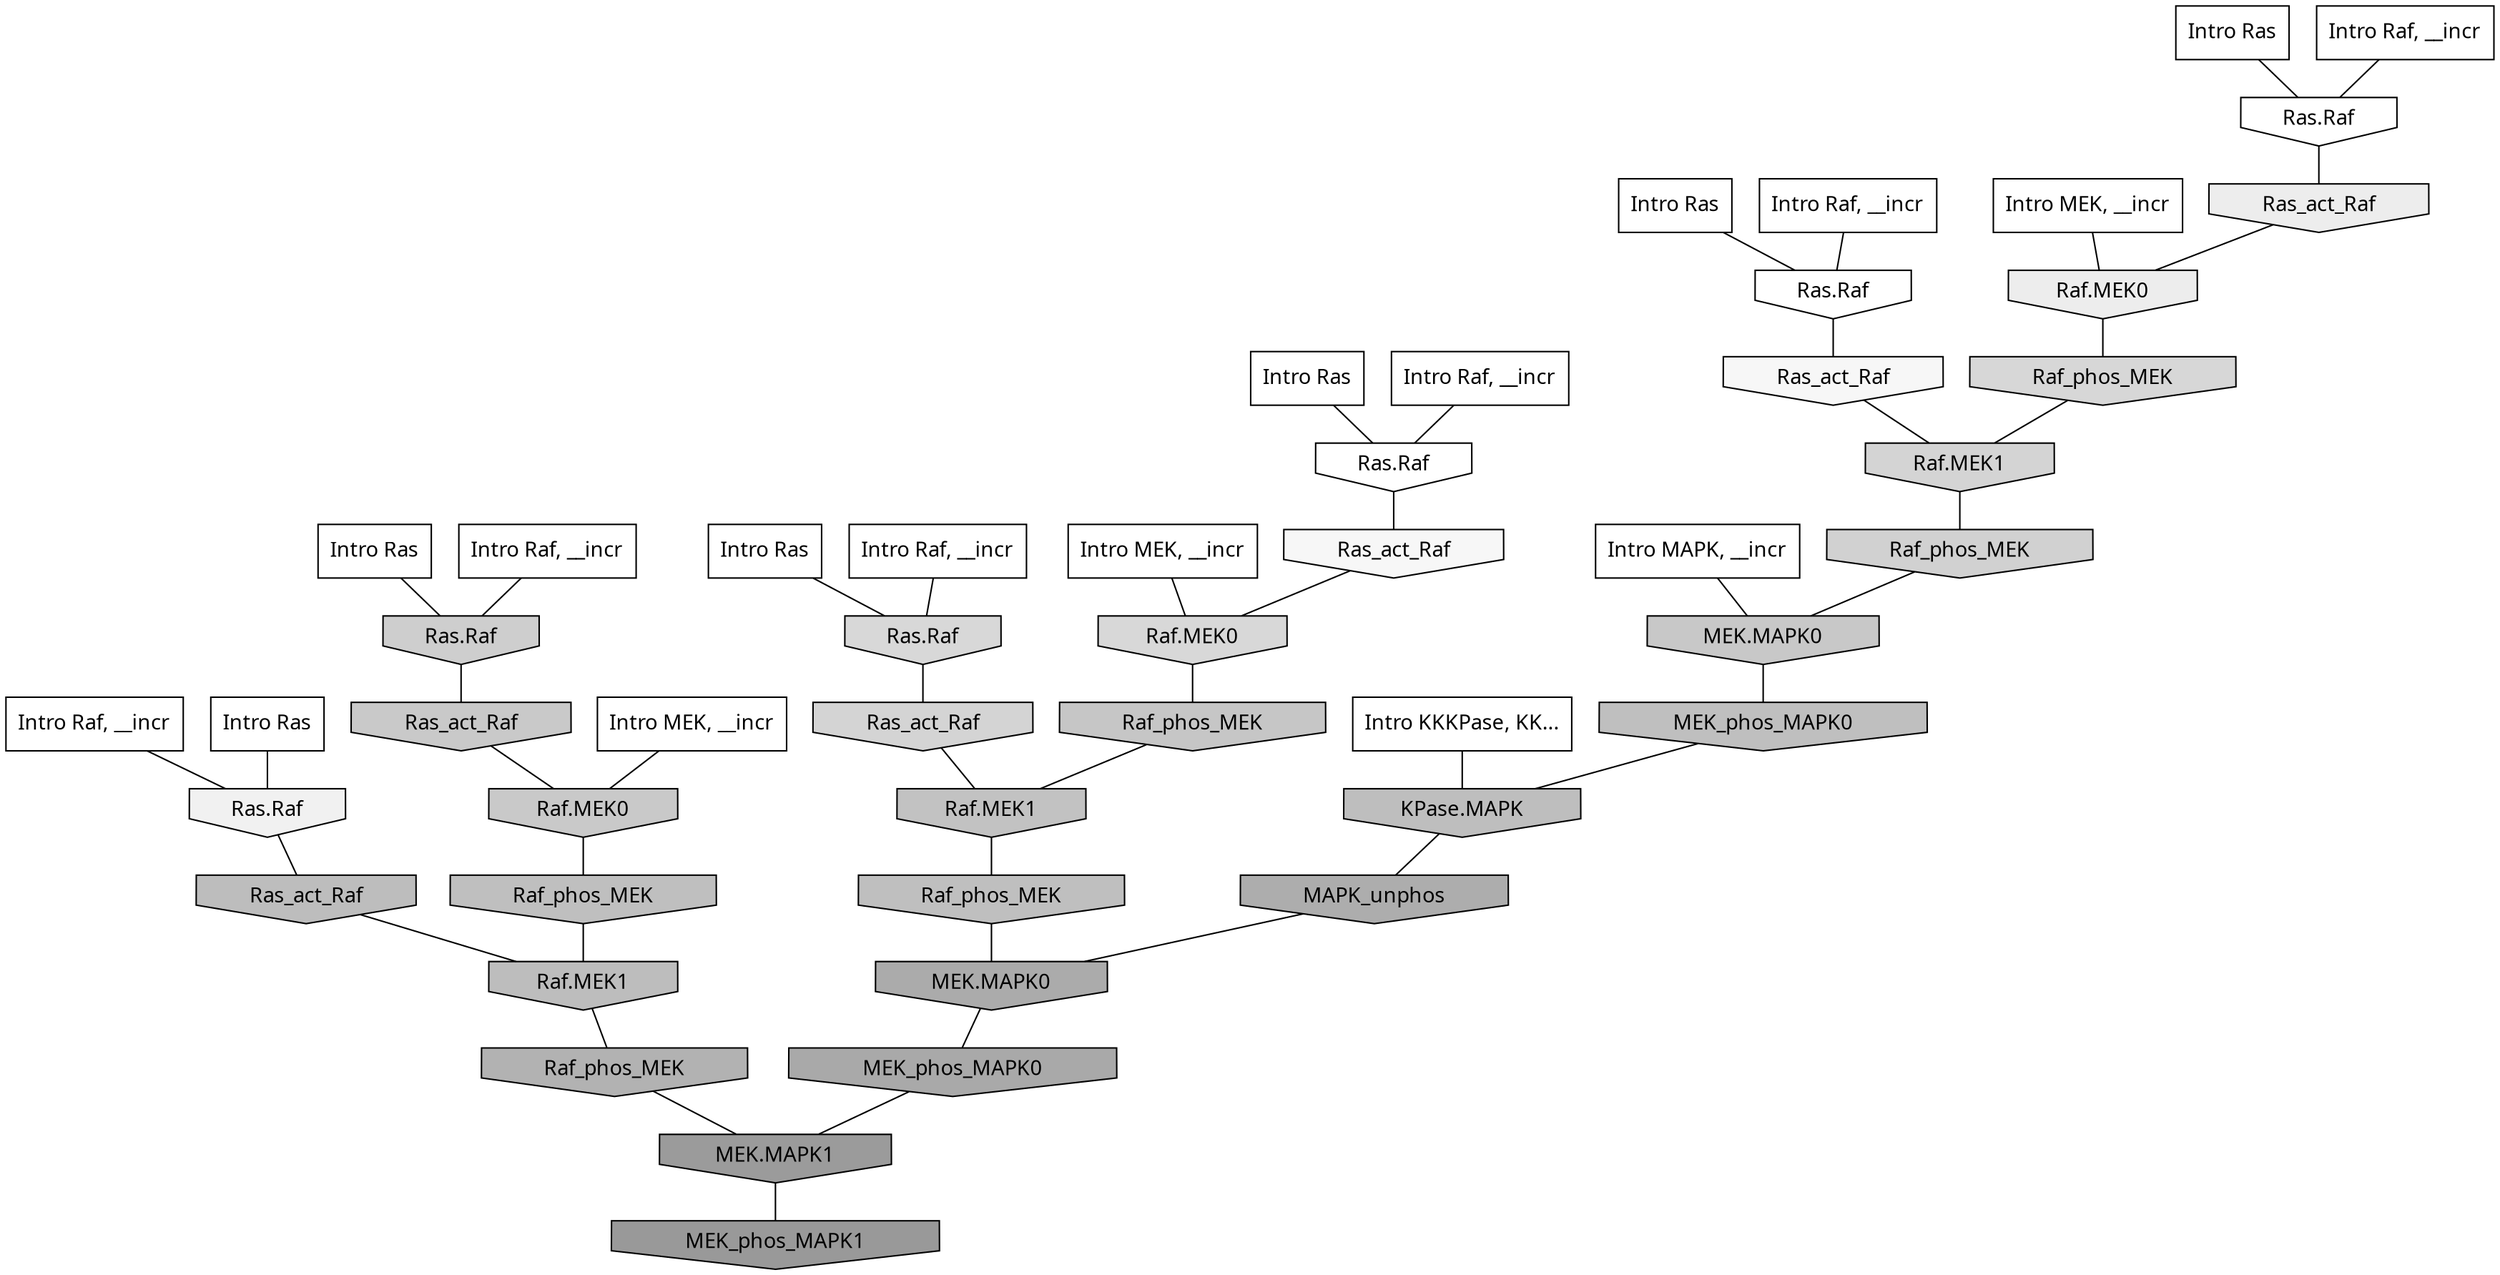 digraph G{
  rankdir="TB";
  ranksep=0.30;
  node [fontname="CMU Serif"];
  edge [fontname="CMU Serif"];
  
  7 [label="Intro Ras", shape=rectangle, style=filled, fillcolor="0.000 0.000 1.000"]
  
  16 [label="Intro Ras", shape=rectangle, style=filled, fillcolor="0.000 0.000 1.000"]
  
  17 [label="Intro Ras", shape=rectangle, style=filled, fillcolor="0.000 0.000 1.000"]
  
  40 [label="Intro Ras", shape=rectangle, style=filled, fillcolor="0.000 0.000 1.000"]
  
  62 [label="Intro Ras", shape=rectangle, style=filled, fillcolor="0.000 0.000 1.000"]
  
  89 [label="Intro Ras", shape=rectangle, style=filled, fillcolor="0.000 0.000 1.000"]
  
  415 [label="Intro Raf, __incr", shape=rectangle, style=filled, fillcolor="0.000 0.000 1.000"]
  
  495 [label="Intro Raf, __incr", shape=rectangle, style=filled, fillcolor="0.000 0.000 1.000"]
  
  529 [label="Intro Raf, __incr", shape=rectangle, style=filled, fillcolor="0.000 0.000 1.000"]
  
  683 [label="Intro Raf, __incr", shape=rectangle, style=filled, fillcolor="0.000 0.000 1.000"]
  
  689 [label="Intro Raf, __incr", shape=rectangle, style=filled, fillcolor="0.000 0.000 1.000"]
  
  692 [label="Intro Raf, __incr", shape=rectangle, style=filled, fillcolor="0.000 0.000 1.000"]
  
  1131 [label="Intro MEK, __incr", shape=rectangle, style=filled, fillcolor="0.000 0.000 1.000"]
  
  1867 [label="Intro MEK, __incr", shape=rectangle, style=filled, fillcolor="0.000 0.000 1.000"]
  
  1961 [label="Intro MEK, __incr", shape=rectangle, style=filled, fillcolor="0.000 0.000 1.000"]
  
  2297 [label="Intro MAPK, __incr", shape=rectangle, style=filled, fillcolor="0.000 0.000 1.000"]
  
  3112 [label="Intro KKKPase, KK...", shape=rectangle, style=filled, fillcolor="0.000 0.000 1.000"]
  
  3245 [label="Ras.Raf", shape=invhouse, style=filled, fillcolor="0.000 0.000 1.000"]
  
  3280 [label="Ras.Raf", shape=invhouse, style=filled, fillcolor="0.000 0.000 1.000"]
  
  3286 [label="Ras.Raf", shape=invhouse, style=filled, fillcolor="0.000 0.000 1.000"]
  
  3524 [label="Ras_act_Raf", shape=invhouse, style=filled, fillcolor="0.000 0.000 0.967"]
  
  3539 [label="Ras_act_Raf", shape=invhouse, style=filled, fillcolor="0.000 0.000 0.966"]
  
  3748 [label="Ras.Raf", shape=invhouse, style=filled, fillcolor="0.000 0.000 0.945"]
  
  3990 [label="Ras_act_Raf", shape=invhouse, style=filled, fillcolor="0.000 0.000 0.929"]
  
  3993 [label="Raf.MEK0", shape=invhouse, style=filled, fillcolor="0.000 0.000 0.929"]
  
  5376 [label="Ras.Raf", shape=invhouse, style=filled, fillcolor="0.000 0.000 0.845"]
  
  5411 [label="Raf.MEK0", shape=invhouse, style=filled, fillcolor="0.000 0.000 0.844"]
  
  5447 [label="Raf_phos_MEK", shape=invhouse, style=filled, fillcolor="0.000 0.000 0.841"]
  
  5567 [label="Ras_act_Raf", shape=invhouse, style=filled, fillcolor="0.000 0.000 0.832"]
  
  5610 [label="Raf.MEK1", shape=invhouse, style=filled, fillcolor="0.000 0.000 0.830"]
  
  5903 [label="Raf_phos_MEK", shape=invhouse, style=filled, fillcolor="0.000 0.000 0.817"]
  
  6125 [label="Ras.Raf", shape=invhouse, style=filled, fillcolor="0.000 0.000 0.805"]
  
  6572 [label="Ras_act_Raf", shape=invhouse, style=filled, fillcolor="0.000 0.000 0.787"]
  
  6575 [label="Raf.MEK0", shape=invhouse, style=filled, fillcolor="0.000 0.000 0.787"]
  
  6607 [label="MEK.MAPK0", shape=invhouse, style=filled, fillcolor="0.000 0.000 0.785"]
  
  6858 [label="Raf_phos_MEK", shape=invhouse, style=filled, fillcolor="0.000 0.000 0.776"]
  
  7321 [label="Raf.MEK1", shape=invhouse, style=filled, fillcolor="0.000 0.000 0.761"]
  
  7699 [label="Raf_phos_MEK", shape=invhouse, style=filled, fillcolor="0.000 0.000 0.750"]
  
  7773 [label="MEK_phos_MAPK0", shape=invhouse, style=filled, fillcolor="0.000 0.000 0.748"]
  
  7776 [label="Raf_phos_MEK", shape=invhouse, style=filled, fillcolor="0.000 0.000 0.748"]
  
  7828 [label="KPase.MAPK", shape=invhouse, style=filled, fillcolor="0.000 0.000 0.746"]
  
  8046 [label="Ras_act_Raf", shape=invhouse, style=filled, fillcolor="0.000 0.000 0.739"]
  
  8050 [label="Raf.MEK1", shape=invhouse, style=filled, fillcolor="0.000 0.000 0.739"]
  
  9649 [label="Raf_phos_MEK", shape=invhouse, style=filled, fillcolor="0.000 0.000 0.698"]
  
  10654 [label="MAPK_unphos", shape=invhouse, style=filled, fillcolor="0.000 0.000 0.676"]
  
  11123 [label="MEK.MAPK0", shape=invhouse, style=filled, fillcolor="0.000 0.000 0.668"]
  
  11396 [label="MEK_phos_MAPK0", shape=invhouse, style=filled, fillcolor="0.000 0.000 0.663"]
  
  15010 [label="MEK.MAPK1", shape=invhouse, style=filled, fillcolor="0.000 0.000 0.609"]
  
  15546 [label="MEK_phos_MAPK1", shape=invhouse, style=filled, fillcolor="0.000 0.000 0.600"]
  
  
  15010 -> 15546 [dir=none, color="0.000 0.000 0.000"] 
  11396 -> 15010 [dir=none, color="0.000 0.000 0.000"] 
  11123 -> 11396 [dir=none, color="0.000 0.000 0.000"] 
  10654 -> 11123 [dir=none, color="0.000 0.000 0.000"] 
  9649 -> 15010 [dir=none, color="0.000 0.000 0.000"] 
  8050 -> 9649 [dir=none, color="0.000 0.000 0.000"] 
  8046 -> 8050 [dir=none, color="0.000 0.000 0.000"] 
  7828 -> 10654 [dir=none, color="0.000 0.000 0.000"] 
  7776 -> 11123 [dir=none, color="0.000 0.000 0.000"] 
  7773 -> 7828 [dir=none, color="0.000 0.000 0.000"] 
  7699 -> 8050 [dir=none, color="0.000 0.000 0.000"] 
  7321 -> 7776 [dir=none, color="0.000 0.000 0.000"] 
  6858 -> 7321 [dir=none, color="0.000 0.000 0.000"] 
  6607 -> 7773 [dir=none, color="0.000 0.000 0.000"] 
  6575 -> 7699 [dir=none, color="0.000 0.000 0.000"] 
  6572 -> 6575 [dir=none, color="0.000 0.000 0.000"] 
  6125 -> 6572 [dir=none, color="0.000 0.000 0.000"] 
  5903 -> 6607 [dir=none, color="0.000 0.000 0.000"] 
  5610 -> 5903 [dir=none, color="0.000 0.000 0.000"] 
  5567 -> 7321 [dir=none, color="0.000 0.000 0.000"] 
  5447 -> 5610 [dir=none, color="0.000 0.000 0.000"] 
  5411 -> 6858 [dir=none, color="0.000 0.000 0.000"] 
  5376 -> 5567 [dir=none, color="0.000 0.000 0.000"] 
  3993 -> 5447 [dir=none, color="0.000 0.000 0.000"] 
  3990 -> 3993 [dir=none, color="0.000 0.000 0.000"] 
  3748 -> 8046 [dir=none, color="0.000 0.000 0.000"] 
  3539 -> 5411 [dir=none, color="0.000 0.000 0.000"] 
  3524 -> 5610 [dir=none, color="0.000 0.000 0.000"] 
  3286 -> 3539 [dir=none, color="0.000 0.000 0.000"] 
  3280 -> 3990 [dir=none, color="0.000 0.000 0.000"] 
  3245 -> 3524 [dir=none, color="0.000 0.000 0.000"] 
  3112 -> 7828 [dir=none, color="0.000 0.000 0.000"] 
  2297 -> 6607 [dir=none, color="0.000 0.000 0.000"] 
  1961 -> 6575 [dir=none, color="0.000 0.000 0.000"] 
  1867 -> 5411 [dir=none, color="0.000 0.000 0.000"] 
  1131 -> 3993 [dir=none, color="0.000 0.000 0.000"] 
  692 -> 3748 [dir=none, color="0.000 0.000 0.000"] 
  689 -> 3286 [dir=none, color="0.000 0.000 0.000"] 
  683 -> 5376 [dir=none, color="0.000 0.000 0.000"] 
  529 -> 6125 [dir=none, color="0.000 0.000 0.000"] 
  495 -> 3245 [dir=none, color="0.000 0.000 0.000"] 
  415 -> 3280 [dir=none, color="0.000 0.000 0.000"] 
  89 -> 3286 [dir=none, color="0.000 0.000 0.000"] 
  62 -> 3245 [dir=none, color="0.000 0.000 0.000"] 
  40 -> 3280 [dir=none, color="0.000 0.000 0.000"] 
  17 -> 3748 [dir=none, color="0.000 0.000 0.000"] 
  16 -> 6125 [dir=none, color="0.000 0.000 0.000"] 
  7 -> 5376 [dir=none, color="0.000 0.000 0.000"] 
  
  }
